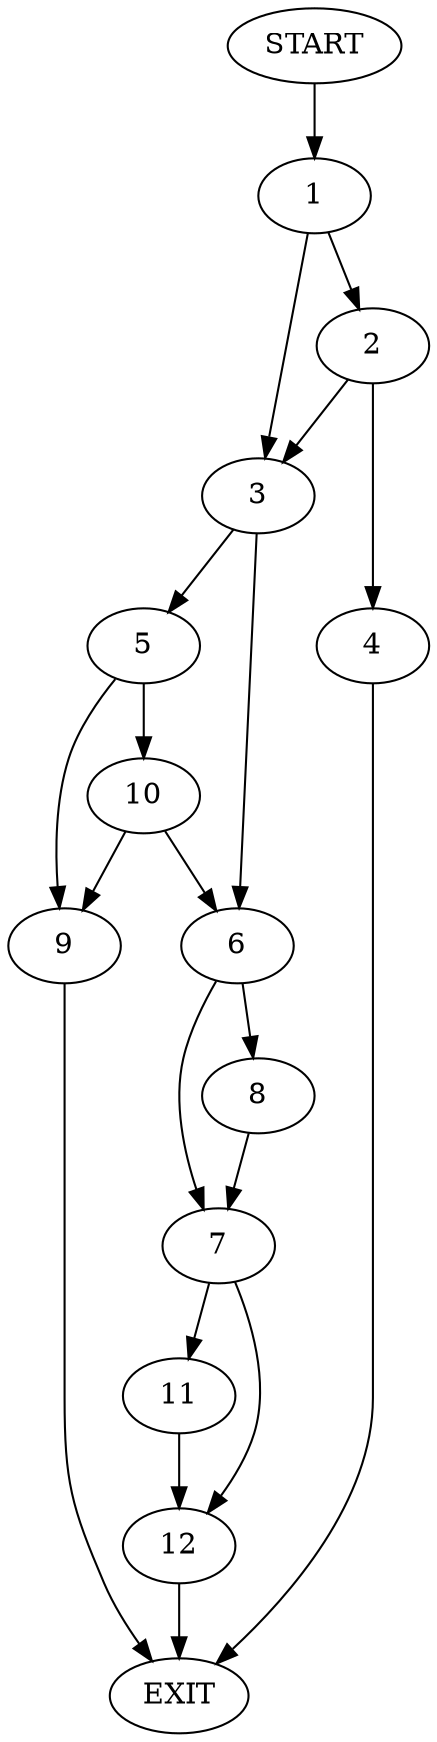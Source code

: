 digraph {
0 [label="START"]
13 [label="EXIT"]
0 -> 1
1 -> 2
1 -> 3
2 -> 4
2 -> 3
3 -> 5
3 -> 6
4 -> 13
6 -> 7
6 -> 8
5 -> 9
5 -> 10
10 -> 9
10 -> 6
9 -> 13
8 -> 7
7 -> 11
7 -> 12
12 -> 13
11 -> 12
}
